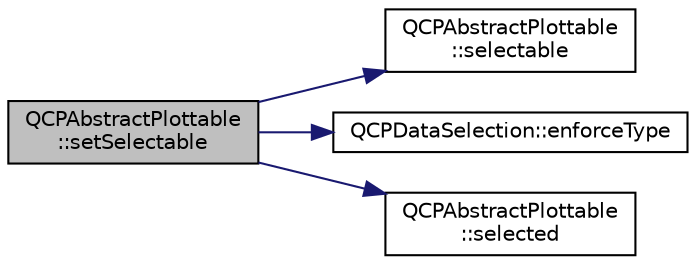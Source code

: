 digraph "QCPAbstractPlottable::setSelectable"
{
  edge [fontname="Helvetica",fontsize="10",labelfontname="Helvetica",labelfontsize="10"];
  node [fontname="Helvetica",fontsize="10",shape=record];
  rankdir="LR";
  Node546 [label="QCPAbstractPlottable\l::setSelectable",height=0.2,width=0.4,color="black", fillcolor="grey75", style="filled", fontcolor="black"];
  Node546 -> Node547 [color="midnightblue",fontsize="10",style="solid",fontname="Helvetica"];
  Node547 [label="QCPAbstractPlottable\l::selectable",height=0.2,width=0.4,color="black", fillcolor="white", style="filled",URL="$class_q_c_p_abstract_plottable.html#a016653741033bd332d1d4c3c725cc284"];
  Node546 -> Node548 [color="midnightblue",fontsize="10",style="solid",fontname="Helvetica"];
  Node548 [label="QCPDataSelection::enforceType",height=0.2,width=0.4,color="black", fillcolor="white", style="filled",URL="$class_q_c_p_data_selection.html#a17b84d852911531d229f4a76aa239a75"];
  Node546 -> Node549 [color="midnightblue",fontsize="10",style="solid",fontname="Helvetica"];
  Node549 [label="QCPAbstractPlottable\l::selected",height=0.2,width=0.4,color="black", fillcolor="white", style="filled",URL="$class_q_c_p_abstract_plottable.html#a0b3b514474fe93354fc74cfc144184b4"];
}
